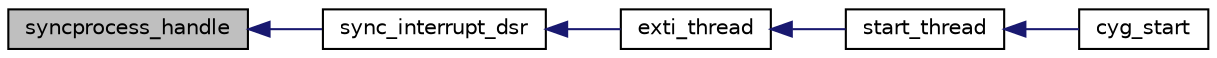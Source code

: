 digraph "syncprocess_handle"
{
  edge [fontname="Helvetica",fontsize="10",labelfontname="Helvetica",labelfontsize="10"];
  node [fontname="Helvetica",fontsize="10",shape=record];
  rankdir="LR";
  Node1 [label="syncprocess_handle",height=0.2,width=0.4,color="black", fillcolor="grey75", style="filled" fontcolor="black"];
  Node1 -> Node2 [dir="back",color="midnightblue",fontsize="10",style="solid",fontname="Helvetica"];
  Node2 [label="sync_interrupt_dsr",height=0.2,width=0.4,color="black", fillcolor="white", style="filled",URL="$intr_8h.html#a2ef1637316553bf34b95def408649c67"];
  Node2 -> Node3 [dir="back",color="midnightblue",fontsize="10",style="solid",fontname="Helvetica"];
  Node3 [label="exti_thread",height=0.2,width=0.4,color="black", fillcolor="white", style="filled",URL="$main_8h.html#ab258d7e522013e1c90ecd1f5533c652b"];
  Node3 -> Node4 [dir="back",color="midnightblue",fontsize="10",style="solid",fontname="Helvetica"];
  Node4 [label="start_thread",height=0.2,width=0.4,color="black", fillcolor="white", style="filled",URL="$main_8h.html#aca8521e252bce29709dc6950c0ed9f5a"];
  Node4 -> Node5 [dir="back",color="midnightblue",fontsize="10",style="solid",fontname="Helvetica"];
  Node5 [label="cyg_start",height=0.2,width=0.4,color="black", fillcolor="white", style="filled",URL="$main_8h.html#a609ae72f6fd7f833796fd46c7e6cbcd1"];
}
